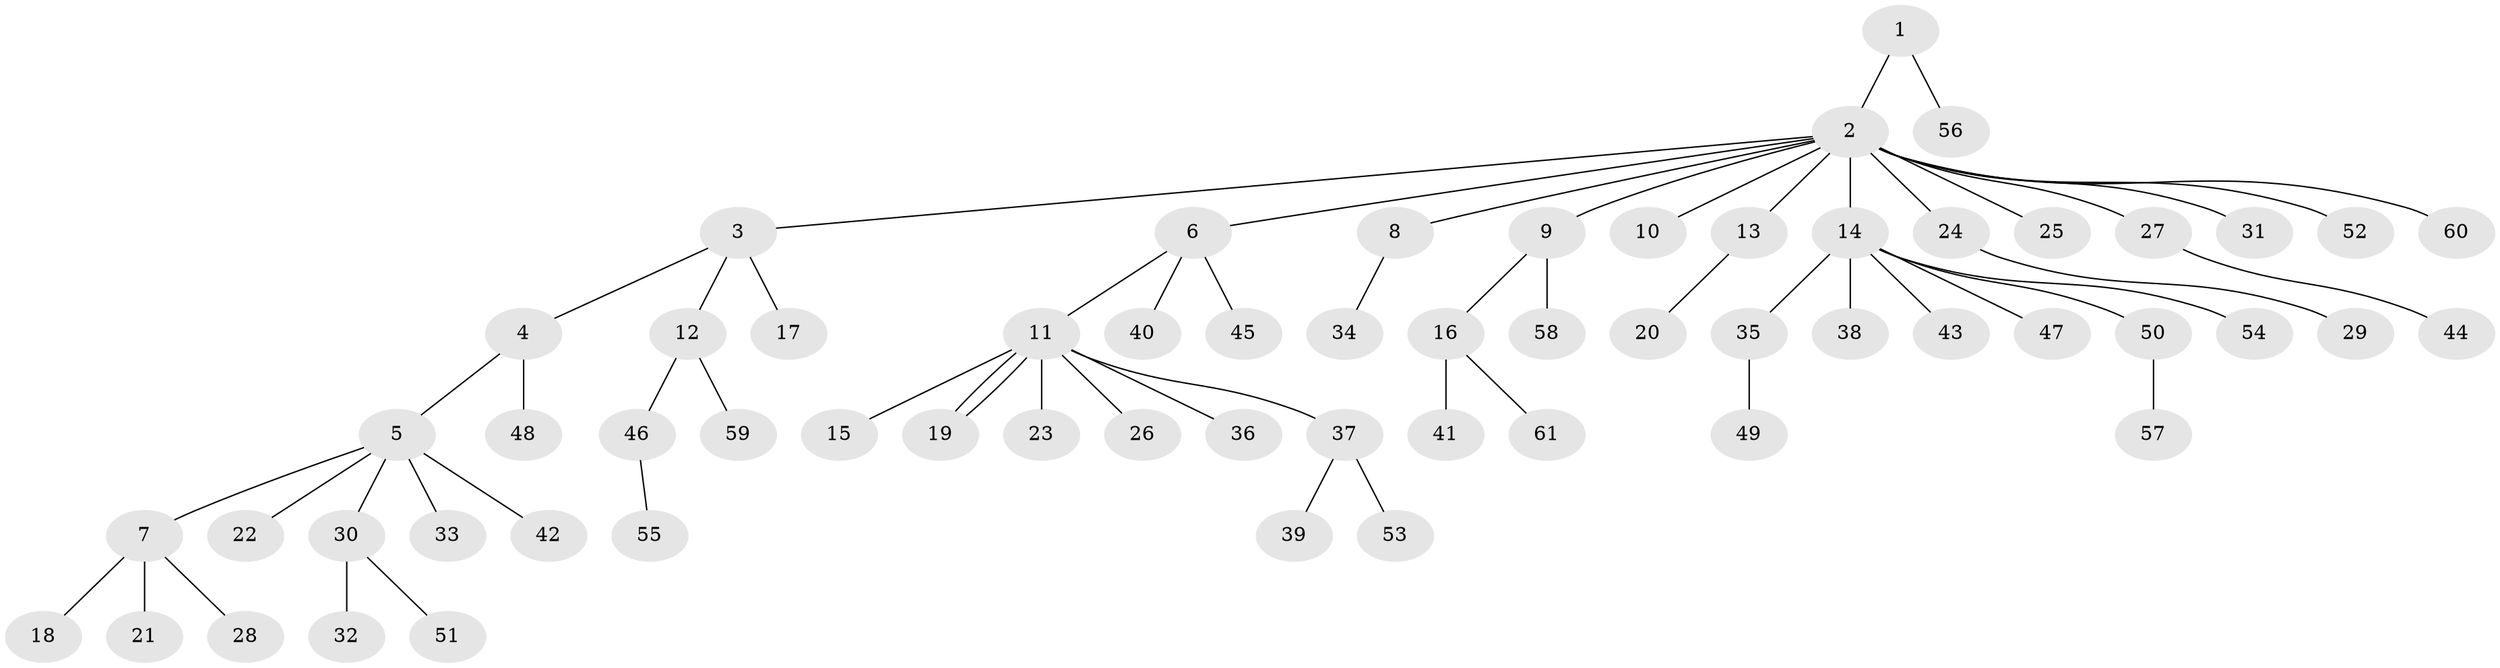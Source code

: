 // coarse degree distribution, {14: 0.022222222222222223, 5: 0.044444444444444446, 3: 0.044444444444444446, 2: 0.2, 1: 0.6444444444444445, 7: 0.022222222222222223, 6: 0.022222222222222223}
// Generated by graph-tools (version 1.1) at 2025/41/03/06/25 10:41:50]
// undirected, 61 vertices, 61 edges
graph export_dot {
graph [start="1"]
  node [color=gray90,style=filled];
  1;
  2;
  3;
  4;
  5;
  6;
  7;
  8;
  9;
  10;
  11;
  12;
  13;
  14;
  15;
  16;
  17;
  18;
  19;
  20;
  21;
  22;
  23;
  24;
  25;
  26;
  27;
  28;
  29;
  30;
  31;
  32;
  33;
  34;
  35;
  36;
  37;
  38;
  39;
  40;
  41;
  42;
  43;
  44;
  45;
  46;
  47;
  48;
  49;
  50;
  51;
  52;
  53;
  54;
  55;
  56;
  57;
  58;
  59;
  60;
  61;
  1 -- 2;
  1 -- 56;
  2 -- 3;
  2 -- 6;
  2 -- 8;
  2 -- 9;
  2 -- 10;
  2 -- 13;
  2 -- 14;
  2 -- 24;
  2 -- 25;
  2 -- 27;
  2 -- 31;
  2 -- 52;
  2 -- 60;
  3 -- 4;
  3 -- 12;
  3 -- 17;
  4 -- 5;
  4 -- 48;
  5 -- 7;
  5 -- 22;
  5 -- 30;
  5 -- 33;
  5 -- 42;
  6 -- 11;
  6 -- 40;
  6 -- 45;
  7 -- 18;
  7 -- 21;
  7 -- 28;
  8 -- 34;
  9 -- 16;
  9 -- 58;
  11 -- 15;
  11 -- 19;
  11 -- 19;
  11 -- 23;
  11 -- 26;
  11 -- 36;
  11 -- 37;
  12 -- 46;
  12 -- 59;
  13 -- 20;
  14 -- 35;
  14 -- 38;
  14 -- 43;
  14 -- 47;
  14 -- 50;
  14 -- 54;
  16 -- 41;
  16 -- 61;
  24 -- 29;
  27 -- 44;
  30 -- 32;
  30 -- 51;
  35 -- 49;
  37 -- 39;
  37 -- 53;
  46 -- 55;
  50 -- 57;
}
